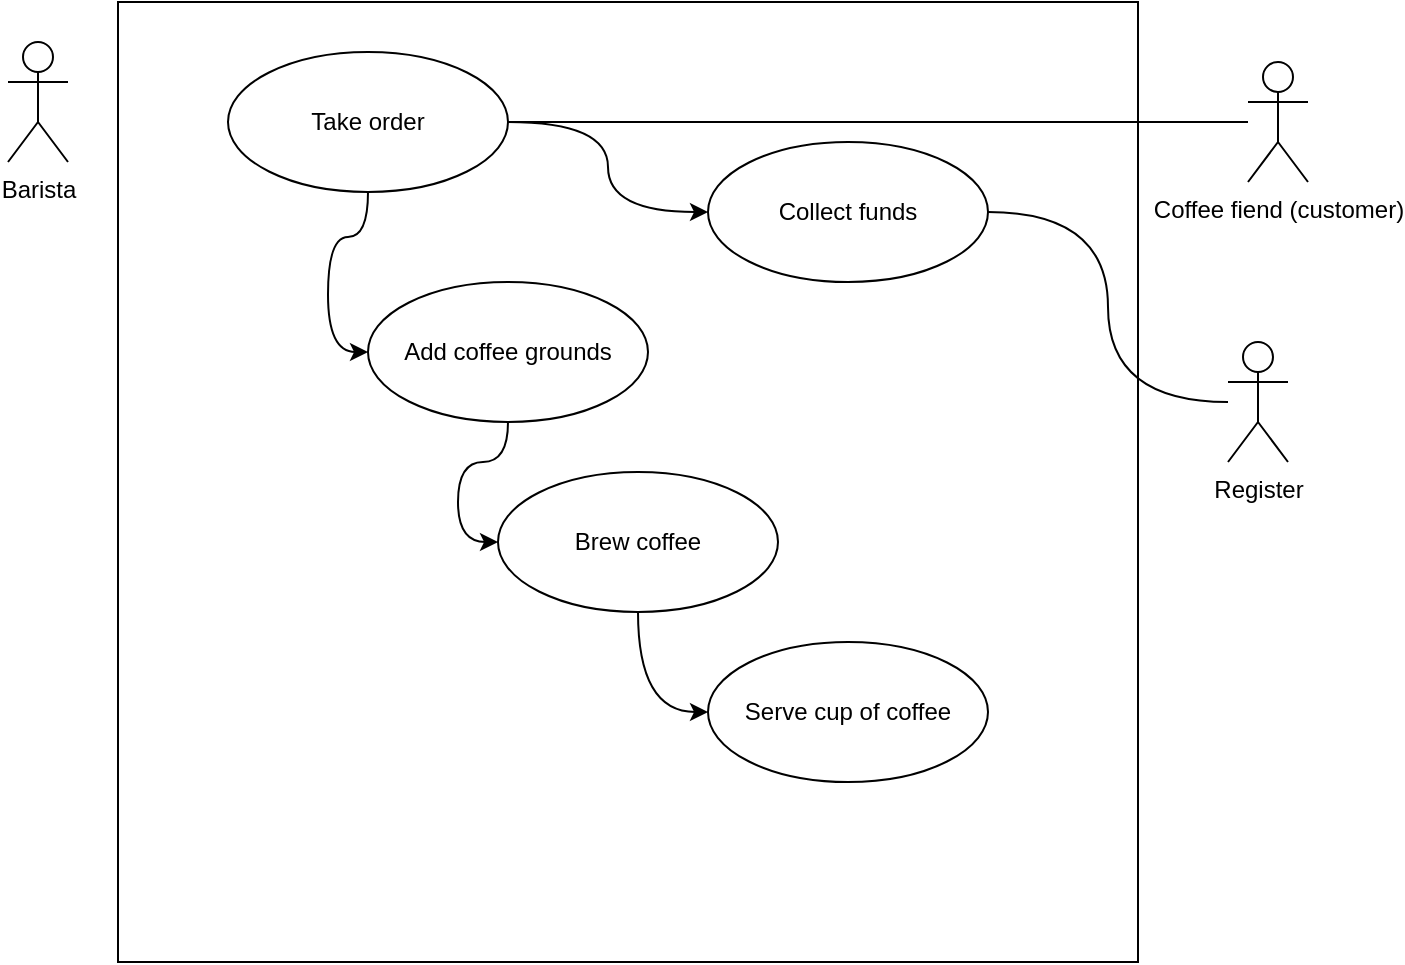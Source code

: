 <mxfile version="12.1.0" type="github" pages="3"><diagram id="3vTpYzsyvdQJu-edTJDI" name="Use Case diagram"><mxGraphModel dx="1168" dy="657" grid="1" gridSize="10" guides="1" tooltips="1" connect="1" arrows="1" fold="1" page="1" pageScale="1" pageWidth="850" pageHeight="1100" math="0" shadow="0"><root><mxCell id="0"/><mxCell id="1" parent="0"/><mxCell id="iNq8eNBdymvc5QQEeoz3-13" value="" style="html=1;fillColor=none;" vertex="1" parent="1"><mxGeometry x="165" y="50" width="510" height="480" as="geometry"/></mxCell><mxCell id="iNq8eNBdymvc5QQEeoz3-1" value="Barista" style="shape=umlActor;verticalLabelPosition=bottom;labelBackgroundColor=#ffffff;verticalAlign=top;html=1;" vertex="1" parent="1"><mxGeometry x="110" y="70" width="30" height="60" as="geometry"/></mxCell><mxCell id="8M6h05o2eAWHi134Qkwo-2" style="edgeStyle=orthogonalEdgeStyle;curved=1;orthogonalLoop=1;jettySize=auto;html=1;endArrow=none;endFill=0;" edge="1" parent="1" source="iNq8eNBdymvc5QQEeoz3-2"><mxGeometry relative="1" as="geometry"><mxPoint x="360" y="110" as="targetPoint"/></mxGeometry></mxCell><mxCell id="iNq8eNBdymvc5QQEeoz3-2" value="Coffee fiend (customer)" style="shape=umlActor;verticalLabelPosition=bottom;labelBackgroundColor=#ffffff;verticalAlign=top;html=1;" vertex="1" parent="1"><mxGeometry x="730" y="80" width="30" height="60" as="geometry"/></mxCell><mxCell id="iNq8eNBdymvc5QQEeoz3-16" style="edgeStyle=orthogonalEdgeStyle;curved=1;orthogonalLoop=1;jettySize=auto;html=1;entryX=0;entryY=0.5;entryDx=0;entryDy=0;" edge="1" parent="1" source="iNq8eNBdymvc5QQEeoz3-3" target="iNq8eNBdymvc5QQEeoz3-4"><mxGeometry relative="1" as="geometry"/></mxCell><mxCell id="iNq8eNBdymvc5QQEeoz3-3" value="Add coffee grounds" style="ellipse;whiteSpace=wrap;html=1;" vertex="1" parent="1"><mxGeometry x="290" y="190" width="140" height="70" as="geometry"/></mxCell><mxCell id="iNq8eNBdymvc5QQEeoz3-17" style="edgeStyle=orthogonalEdgeStyle;curved=1;orthogonalLoop=1;jettySize=auto;html=1;entryX=0;entryY=0.5;entryDx=0;entryDy=0;" edge="1" parent="1" source="iNq8eNBdymvc5QQEeoz3-4" target="iNq8eNBdymvc5QQEeoz3-5"><mxGeometry relative="1" as="geometry"/></mxCell><mxCell id="iNq8eNBdymvc5QQEeoz3-4" value="Brew coffee" style="ellipse;whiteSpace=wrap;html=1;" vertex="1" parent="1"><mxGeometry x="355" y="285" width="140" height="70" as="geometry"/></mxCell><mxCell id="iNq8eNBdymvc5QQEeoz3-5" value="Serve cup of coffee" style="ellipse;whiteSpace=wrap;html=1;" vertex="1" parent="1"><mxGeometry x="460" y="370" width="140" height="70" as="geometry"/></mxCell><mxCell id="8M6h05o2eAWHi134Qkwo-3" style="edgeStyle=orthogonalEdgeStyle;curved=1;orthogonalLoop=1;jettySize=auto;html=1;entryX=1;entryY=0.5;entryDx=0;entryDy=0;endArrow=none;endFill=0;" edge="1" parent="1" source="iNq8eNBdymvc5QQEeoz3-11" target="iNq8eNBdymvc5QQEeoz3-8"><mxGeometry relative="1" as="geometry"/></mxCell><mxCell id="iNq8eNBdymvc5QQEeoz3-11" value="Register" style="shape=umlActor;verticalLabelPosition=bottom;labelBackgroundColor=#ffffff;verticalAlign=top;html=1;" vertex="1" parent="1"><mxGeometry x="720" y="220" width="30" height="60" as="geometry"/></mxCell><mxCell id="iNq8eNBdymvc5QQEeoz3-14" style="edgeStyle=orthogonalEdgeStyle;orthogonalLoop=1;jettySize=auto;html=1;entryX=0;entryY=0.5;entryDx=0;entryDy=0;curved=1;" edge="1" parent="1" source="iNq8eNBdymvc5QQEeoz3-7" target="iNq8eNBdymvc5QQEeoz3-8"><mxGeometry relative="1" as="geometry"/></mxCell><mxCell id="iNq8eNBdymvc5QQEeoz3-15" style="edgeStyle=orthogonalEdgeStyle;curved=1;orthogonalLoop=1;jettySize=auto;html=1;entryX=0;entryY=0.5;entryDx=0;entryDy=0;" edge="1" parent="1" source="iNq8eNBdymvc5QQEeoz3-7" target="iNq8eNBdymvc5QQEeoz3-3"><mxGeometry relative="1" as="geometry"/></mxCell><mxCell id="iNq8eNBdymvc5QQEeoz3-7" value="Take order" style="ellipse;whiteSpace=wrap;html=1;" vertex="1" parent="1"><mxGeometry x="220" y="75" width="140" height="70" as="geometry"/></mxCell><mxCell id="iNq8eNBdymvc5QQEeoz3-8" value="Collect funds" style="ellipse;whiteSpace=wrap;html=1;" vertex="1" parent="1"><mxGeometry x="460" y="120" width="140" height="70" as="geometry"/></mxCell></root></mxGraphModel></diagram><diagram id="dFtwoAhnldlaWLWLeBgZ" name="Domain Model"><mxGraphModel dx="1168" dy="657" grid="1" gridSize="10" guides="1" tooltips="1" connect="1" arrows="1" fold="1" page="1" pageScale="1" pageWidth="850" pageHeight="1100" math="0" shadow="0"><root><mxCell id="A_AGaxnUmpSFJYmpdecf-0"/><mxCell id="A_AGaxnUmpSFJYmpdecf-1" parent="A_AGaxnUmpSFJYmpdecf-0"/><mxCell id="7vKu8ZW3x7tr9kp_eVTU-3" value="*1" style="edgeStyle=orthogonalEdgeStyle;curved=1;orthogonalLoop=1;jettySize=auto;html=1;entryX=0;entryY=0.5;entryDx=0;entryDy=0;endArrow=none;endFill=0;" edge="1" parent="A_AGaxnUmpSFJYmpdecf-1" source="A_AGaxnUmpSFJYmpdecf-2" target="7vKu8ZW3x7tr9kp_eVTU-0"><mxGeometry relative="1" as="geometry"/></mxCell><mxCell id="A_AGaxnUmpSFJYmpdecf-2" value="Customer" style="html=1;fillColor=none;" vertex="1" parent="A_AGaxnUmpSFJYmpdecf-1"><mxGeometry x="120" y="250" width="110" height="50" as="geometry"/></mxCell><mxCell id="7vKu8ZW3x7tr9kp_eVTU-5" value="1" style="edgeStyle=orthogonalEdgeStyle;curved=1;orthogonalLoop=1;jettySize=auto;html=1;exitX=0.5;exitY=0;exitDx=0;exitDy=0;entryX=0.5;entryY=1;entryDx=0;entryDy=0;endArrow=none;endFill=0;" edge="1" parent="A_AGaxnUmpSFJYmpdecf-1" source="7vKu8ZW3x7tr9kp_eVTU-0" target="7vKu8ZW3x7tr9kp_eVTU-1"><mxGeometry relative="1" as="geometry"/></mxCell><mxCell id="7vKu8ZW3x7tr9kp_eVTU-0" value="Barista" style="html=1;fillColor=none;" vertex="1" parent="A_AGaxnUmpSFJYmpdecf-1"><mxGeometry x="315" y="250" width="110" height="50" as="geometry"/></mxCell><mxCell id="7vKu8ZW3x7tr9kp_eVTU-1" value="Coffee maker" style="html=1;fillColor=none;" vertex="1" parent="A_AGaxnUmpSFJYmpdecf-1"><mxGeometry x="315" y="150" width="110" height="50" as="geometry"/></mxCell><mxCell id="0IYzz5OvrLV4_szR1gYa-4" value="*1" style="edgeStyle=orthogonalEdgeStyle;curved=1;orthogonalLoop=1;jettySize=auto;html=1;endArrow=none;endFill=0;" edge="1" parent="A_AGaxnUmpSFJYmpdecf-1" source="7vKu8ZW3x7tr9kp_eVTU-2" target="7vKu8ZW3x7tr9kp_eVTU-6"><mxGeometry relative="1" as="geometry"/></mxCell><mxCell id="7vKu8ZW3x7tr9kp_eVTU-2" value="Cup sizes" style="html=1;fillColor=none;" vertex="1" parent="A_AGaxnUmpSFJYmpdecf-1"><mxGeometry x="486" y="360" width="110" height="50" as="geometry"/></mxCell><mxCell id="7vKu8ZW3x7tr9kp_eVTU-7" value="1.*" style="edgeStyle=orthogonalEdgeStyle;curved=1;orthogonalLoop=1;jettySize=auto;html=1;entryX=0.5;entryY=1;entryDx=0;entryDy=0;endArrow=none;endFill=0;" edge="1" parent="A_AGaxnUmpSFJYmpdecf-1" source="7vKu8ZW3x7tr9kp_eVTU-6" target="7vKu8ZW3x7tr9kp_eVTU-0"><mxGeometry relative="1" as="geometry"/></mxCell><mxCell id="0IYzz5OvrLV4_szR1gYa-2" value="1.*" style="edgeStyle=orthogonalEdgeStyle;curved=1;orthogonalLoop=1;jettySize=auto;html=1;entryX=0;entryY=0.5;entryDx=0;entryDy=0;endArrow=none;endFill=0;" edge="1" parent="A_AGaxnUmpSFJYmpdecf-1" source="7vKu8ZW3x7tr9kp_eVTU-6" target="7vKu8ZW3x7tr9kp_eVTU-2"><mxGeometry relative="1" as="geometry"/></mxCell><mxCell id="7vKu8ZW3x7tr9kp_eVTU-6" value="Orders" style="html=1;fillColor=none;" vertex="1" parent="A_AGaxnUmpSFJYmpdecf-1"><mxGeometry x="315" y="360" width="110" height="50" as="geometry"/></mxCell><mxCell id="0IYzz5OvrLV4_szR1gYa-1" value="1" style="edgeStyle=orthogonalEdgeStyle;curved=1;orthogonalLoop=1;jettySize=auto;html=1;entryX=0.5;entryY=0;entryDx=0;entryDy=0;endArrow=none;endFill=0;" edge="1" parent="A_AGaxnUmpSFJYmpdecf-1" source="0IYzz5OvrLV4_szR1gYa-0" target="7vKu8ZW3x7tr9kp_eVTU-1"><mxGeometry relative="1" as="geometry"/></mxCell><mxCell id="0IYzz5OvrLV4_szR1gYa-0" value="Brew button" style="html=1;fillColor=none;" vertex="1" parent="A_AGaxnUmpSFJYmpdecf-1"><mxGeometry x="315" y="50" width="110" height="50" as="geometry"/></mxCell></root></mxGraphModel></diagram><diagram id="_yRZxHVyVLSOkb2p0EyF" name="Design Model"><mxGraphModel dx="1168" dy="657" grid="1" gridSize="10" guides="1" tooltips="1" connect="1" arrows="1" fold="1" page="1" pageScale="1" pageWidth="850" pageHeight="1100" math="0" shadow="0"><root><mxCell id="xZEU22biBSVSyjc5l12g-0"/><mxCell id="xZEU22biBSVSyjc5l12g-1" parent="xZEU22biBSVSyjc5l12g-0"/><mxCell id="xZEU22biBSVSyjc5l12g-9" value="Places order" style="edgeStyle=orthogonalEdgeStyle;curved=1;orthogonalLoop=1;jettySize=auto;html=1;endArrow=classic;endFill=1;" edge="1" parent="xZEU22biBSVSyjc5l12g-1" source="xZEU22biBSVSyjc5l12g-2"><mxGeometry relative="1" as="geometry"><mxPoint x="219.5" y="150" as="targetPoint"/><Array as="points"><mxPoint x="160" y="150"/><mxPoint x="160" y="150"/></Array></mxGeometry></mxCell><mxCell id="xZEU22biBSVSyjc5l12g-2" value="Customer" style="shape=umlLifeline;perimeter=lifelinePerimeter;whiteSpace=wrap;html=1;container=1;collapsible=0;recursiveResize=0;outlineConnect=0;fillColor=none;" vertex="1" parent="xZEU22biBSVSyjc5l12g-1"><mxGeometry x="40" y="80" width="100" height="690" as="geometry"/></mxCell><mxCell id="xZEU22biBSVSyjc5l12g-11" style="edgeStyle=orthogonalEdgeStyle;curved=1;orthogonalLoop=1;jettySize=auto;html=1;endArrow=classic;endFill=1;" edge="1" parent="xZEU22biBSVSyjc5l12g-1"><mxGeometry relative="1" as="geometry"><mxPoint x="220" y="260" as="sourcePoint"/><mxPoint x="360" y="260" as="targetPoint"/></mxGeometry></mxCell><mxCell id="xZEU22biBSVSyjc5l12g-13" value="Make coffee" style="text;html=1;resizable=0;points=[];align=center;verticalAlign=middle;labelBackgroundColor=#ffffff;" vertex="1" connectable="0" parent="xZEU22biBSVSyjc5l12g-11"><mxGeometry x="0.143" y="-1" relative="1" as="geometry"><mxPoint x="-10" y="-1" as="offset"/></mxGeometry></mxCell><mxCell id="xZEU22biBSVSyjc5l12g-3" value="Barista" style="shape=umlLifeline;perimeter=lifelinePerimeter;whiteSpace=wrap;html=1;container=1;collapsible=0;recursiveResize=0;outlineConnect=0;fillColor=none;" vertex="1" parent="xZEU22biBSVSyjc5l12g-1"><mxGeometry x="170" y="80" width="100" height="690" as="geometry"/></mxCell><mxCell id="xZEU22biBSVSyjc5l12g-14" value="Provide cup of coffee" style="edgeStyle=orthogonalEdgeStyle;curved=1;orthogonalLoop=1;jettySize=auto;html=1;endArrow=classic;endFill=1;" edge="1" parent="xZEU22biBSVSyjc5l12g-1"><mxGeometry x="-0.485" y="-9" relative="1" as="geometry"><mxPoint x="359.5" y="429" as="sourcePoint"/><mxPoint x="89.5" y="429" as="targetPoint"/><mxPoint as="offset"/></mxGeometry></mxCell><mxCell id="xZEU22biBSVSyjc5l12g-4" value="Coffee" style="shape=umlLifeline;perimeter=lifelinePerimeter;whiteSpace=wrap;html=1;container=1;collapsible=0;recursiveResize=0;outlineConnect=0;fillColor=none;" vertex="1" parent="xZEU22biBSVSyjc5l12g-1"><mxGeometry x="310" y="80" width="100" height="690" as="geometry"/></mxCell></root></mxGraphModel></diagram></mxfile>